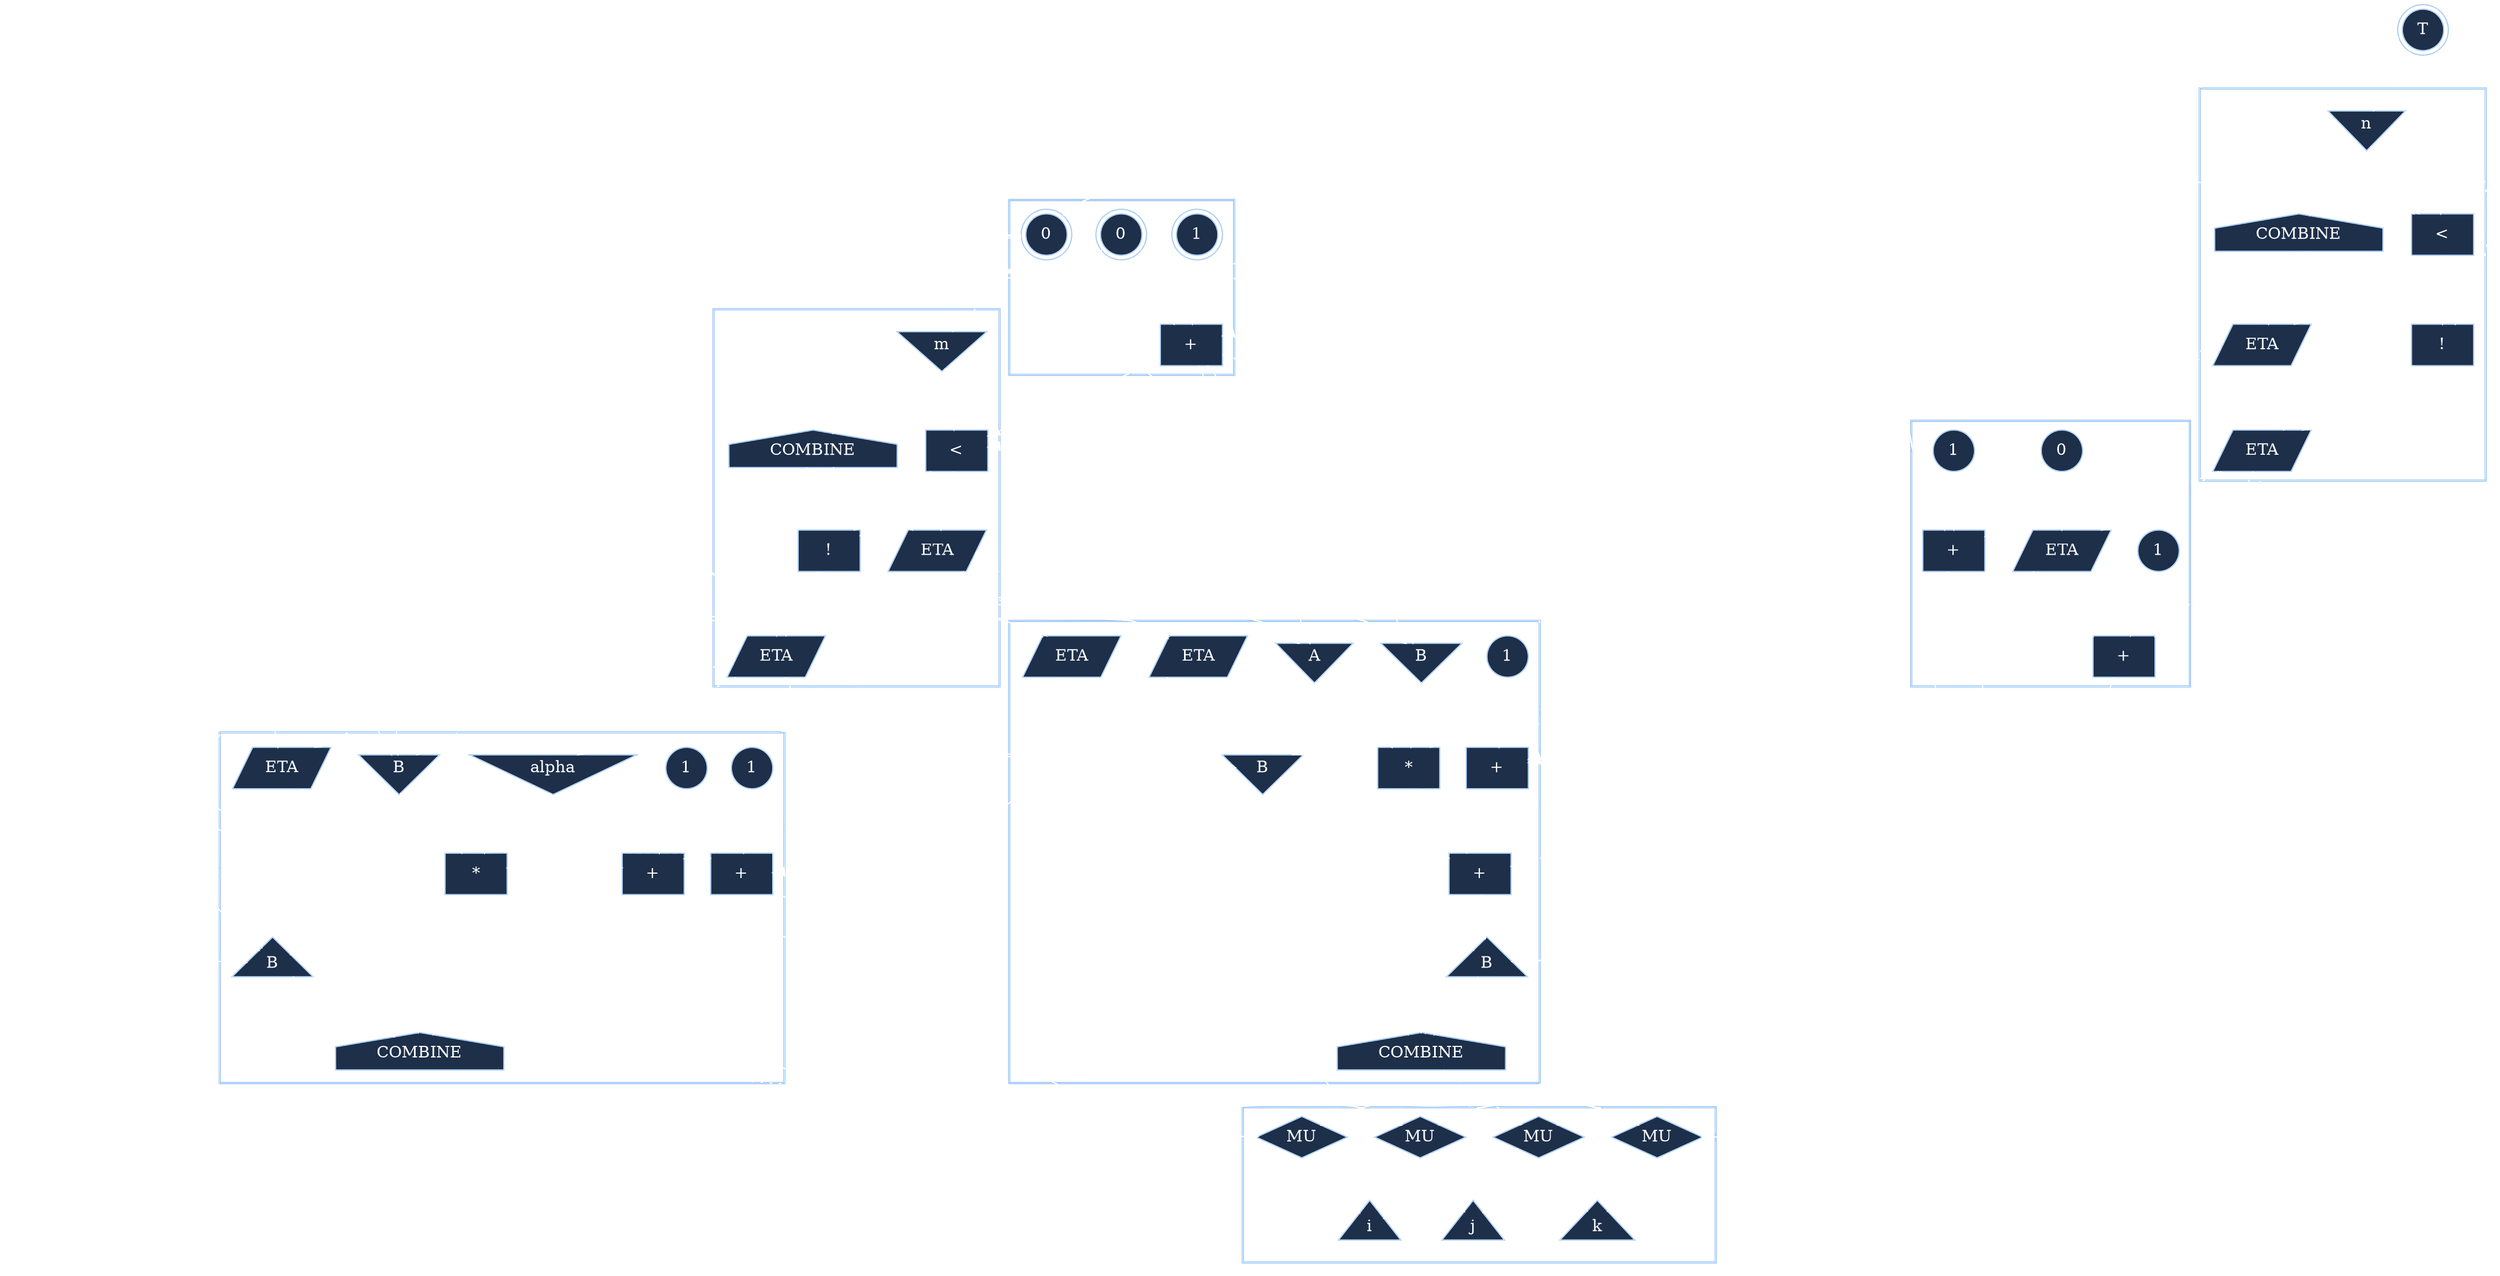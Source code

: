 digraph IR {
graph [bgcolor=transparent, ratio="0.5545"];
node [color="#aaccf4", fillcolor="#1d2f49", fontcolor=white, style=filled];
edge [color=white, fontcolor=white];
E_OC1 [label="T", shape=doublecircle];
subgraph cluster_2 {
color="#aaccf4";
penwidth=2;
E_OC2 [label=1, shape=doublecircle];
E_OC3 [label=0, shape=doublecircle];
E_OC4 [label=0, shape=doublecircle];
E_COMP1 [label="+", operator=ADD, shape=box];
}

subgraph cluster_3 {
color="#aaccf4";
penwidth=2;
FB_ML1 [label="n", shape=invtriangle, type=int];
FB_COMB1 [label="COMBINE", shape=house];
FB_COMP1 [label="\<", operator=LT, shape=box, type=int];
FB_COMP2 [label="!", operator=NOT, shape=box, type=bool];
FB_ETA1 [label="ETA", shape=parallelogram];
FB_ETA2 [label="ETA", shape=parallelogram];
}

subgraph cluster_4 {
color="#aaccf4";
penwidth=2;
IE36_CC1 [label=1, shape=circle];
IE36_CC2 [label=1, shape=circle];
IE36_CC3 [label=0, shape=circle];
IE36_COMP1 [label="+", operator=ADD, shape=box, type=int];
IE36_COMP2 [label="+", operator=ADD, shape=box, type=int];
IE36_ETA1 [label="ETA", shape=parallelogram];
}

subgraph cluster_5 {
color="#aaccf4";
penwidth=2;
IT_ML1 [label="m", shape=invtriangle, type=int];
IT_COMB1 [label="COMBINE", shape=house];
IT_COMP1 [label="\<", operator=LT, shape=box, type=int];
IT_COMP2 [label="!", operator=NOT, shape=box, type=int];
IT_ETA1 [label="ETA", shape=parallelogram];
IT_ETA2 [label="ETA", shape=parallelogram];
}

subgraph cluster_6 {
color="#aaccf4";
penwidth=2;
IT12_CC1 [label=1, shape=circle];
IT12_COMP1 [label="+", operator=ADD, shape=box, type=int];
IT12_COMP2 [label="*", operator=MUL, shape=box, type=int];
IT12_COMP3 [label="+", operator=ADD, shape=box, type=int];
IT12_ETA1 [label="ETA", shape=parallelogram];
IT12_ETA2 [label="ETA", shape=parallelogram];
IT12_ML1 [label="A", shape=invtriangle, type=int];
IT12_ML2 [label="B", shape=invtriangle, type=int];
IT12_ML3 [label="B", shape=invtriangle, type=int];
IT12_MS1 [label="B", shape=triangle];
IT12_COMB1 [label="COMBINE", shape=house];
}

subgraph cluster_7 {
color="#aaccf4";
penwidth=2;
IE_CC1 [label=1, shape=circle];
IE_CC2 [label=1, shape=circle];
IE_ML1 [label="alpha", shape=invtriangle, type=int];
IE_ML2 [label="B", shape=invtriangle, type=int];
IE_ETA1 [label="ETA", shape=parallelogram];
IE_COMP1 [label="+", operator=ADD, shape=box, type=int];
IE_COMP2 [label="+", operator=ADD, shape=box, type=int];
IE_COMP3 [label="*", operator=MUL, shape=box, type=int];
IE_MS1 [label="B", shape=triangle];
IE_COMB1 [label="COMBINE", shape=house];
}

subgraph cluster_8 {
color="#aaccf4";
penwidth=2;
F_MU1 [label="MU", shape=diamond];
F_MU2 [label="MU", shape=diamond];
F_MU3 [label="MU", shape=diamond];
F_MU4 [label="MU", shape=diamond];
F_MS1 [label="k", shape=triangle];
F_MS2 [label="i", shape=triangle];
F_MS3 [label="j", shape=triangle];
}

E_OC2 -> E_COMP1  [label="RHS"];
E_OC3 -> E_COMP1  [label="LHS"];
FB_ML1 -> FB_COMB1  [style=dotted];
FB_ML1 -> FB_COMP1  [label="RHS"];
FB_COMB1 -> FB_ETA2;
FB_COMB1 -> FB_ETA1;
FB_COMP1 -> FB_COMP2;
FB_COMP1 -> FB_ETA1  [style=dotted];
FB_COMP2 -> FB_ETA2  [style=dotted];
IE36_CC1 -> IE36_COMP1  [label="RHS"];
IE36_COMP2 -> IE36_COMP1  [label="LHS"];
IE36_CC2 -> IE36_COMP2  [label="RHS"];
IE36_CC3 -> IE36_ETA1;
IT_ML1 -> IT_COMB1  [style=dotted];
IT_ML1 -> IT_COMP1  [label="RHS"];
IT_COMB1 -> IT_ETA1;
IT_COMB1 -> IT_ETA2;
IT_COMP1 -> IT_ETA1  [style=dotted];
IT_COMP1 -> IT_COMP2;
IT_COMP2 -> IT_ETA2  [style=dotted];
IT12_CC1 -> IT12_COMP1  [label="RHS"];
IT12_ML1 -> IT12_COMP2  [label="LHS"];
IT12_ML1 -> IT12_COMB1  [style=dotted];
IT12_ML2 -> IT12_COMB1  [style=dotted];
IT12_ML2 -> IT12_COMP2  [label="RHS"];
IT12_COMP2 -> IT12_COMP3  [label="RHS"];
IT12_ML3 -> IT12_COMP3  [label="LHS"];
IT12_ML3 -> IT12_COMB1  [style=dotted];
IT12_COMP3 -> IT12_MS1;
IT12_MS1 -> IT12_COMB1  [style=dotted];
IE_CC1 -> IE_COMP1  [label="RHS"];
IE_CC2 -> IE_COMP2  [label="RHS"];
IE_ML1 -> IE_COMP3  [label="LHS"];
IE_ML1 -> IE_COMB1  [style=dotted];
IE_ML2 -> IE_COMP3  [label="RHS"];
IE_ML2 -> IE_COMB1  [style=dotted];
IE_COMP3 -> IE_MS1;
IE_MS1 -> IE_COMB1  [style=dotted];
F_MU1 -> F_MS1;
F_MU2 -> F_MS2;
F_MU4 -> F_MS3;
F_MU3 -> F_MS1  [style=dotted];
F_MU3 -> F_MS2  [style=dotted];
F_MU3 -> F_MS3  [style=dotted];
E_OC1 -> E_COMP1  [style=dotted];
E_OC1 -> FB_ML1  [style=dotted];
E_OC1 -> FB_COMP1  [style=dotted];
E_OC1 -> FB_COMP2  [style=dotted];
E_OC4 -> FB_COMP1  [label="LHS"];
E_OC3 -> IE36_COMP2  [label="LHS"];
FB_ETA2 -> IE36_COMP1  [style=dotted];
FB_ETA2 -> IE36_COMP2  [style=dotted];
FB_ETA2 -> IE36_ETA1  [style=dotted];
E_COMP1 -> IT_COMP1  [label="LHS"];
FB_ETA1 -> IT_ML1  [style=dotted];
FB_ETA1 -> IT_COMP1  [style=dotted];
FB_ETA1 -> IT_COMP2  [style=dotted];
E_OC3 -> IT12_ETA1;
E_OC3 -> IT12_ML1  [label="[1]"];
E_OC3 -> IT12_ML3  [label="[0]"];
E_OC3 -> IT12_MS1  [label="[0]"];
E_OC4 -> IT12_ETA2;
E_OC4 -> IT12_ML2  [label="[1]"];
E_OC4 -> IT12_ML3  [label="[1]"];
E_OC4 -> IT12_MS1  [label="[1]"];
E_COMP1 -> IT12_COMP1  [label="LHS"];
E_COMP1 -> IT12_ML1  [label="[0]"];
E_COMP1 -> IT12_ML2  [label="[0]"];
IT_ETA1 -> IT12_COMP1  [style=dotted];
IT_ETA1 -> IT12_ETA1  [style=dotted];
IT_ETA1 -> IT12_ML1  [style=dotted];
IT_ETA1 -> IT12_ETA2  [style=dotted];
IT_ETA1 -> IT12_ML2  [style=dotted];
IT_ETA1 -> IT12_COMP2  [style=dotted];
IT_ETA1 -> IT12_ML3  [style=dotted];
IT_ETA1 -> IT12_COMP3  [style=dotted];
IT_ETA1 -> IT12_MS1  [style=dotted];
E_OC3 -> IE_ML2  [label="[0]"];
E_OC3 -> IE_ETA1;
E_OC3 -> IE_COMP1  [label="LHS"];
E_OC3 -> IE_MS1  [label="[0]"];
E_OC4 -> IE_ML2  [label="[1]"];
E_OC4 -> IE_COMP2  [label="LHS"];
E_OC4 -> IE_MS1  [label="[1]"];
IT_ETA2 -> IE_ML1  [style=dotted];
IT_ETA2 -> IE_ML2  [style=dotted];
IT_ETA2 -> IE_ETA1  [style=dotted];
IT_ETA2 -> IE_COMP1  [style=dotted];
IT_ETA2 -> IE_COMP2  [style=dotted];
IT_ETA2 -> IE_COMP3  [style=dotted];
IT_ETA2 -> IE_MS1  [style=dotted];
FB_ETA2 -> F_MU3  [style=dotted];
IE36_COMP1 -> F_MU1;
IE36_COMP2 -> F_MU2;
IE36_ETA1 -> F_MU4;
IT12_COMP1 -> F_MU1;
IT12_ETA1 -> F_MU2;
IT12_COMB1 -> F_MU3  [style=dotted];
IT12_ETA2 -> F_MU4;
IE_COMP1 -> F_MU1;
IE_ETA1 -> F_MU2;
IE_COMB1 -> F_MU3  [style=dotted];
IE_COMP2 -> F_MU4;
}
